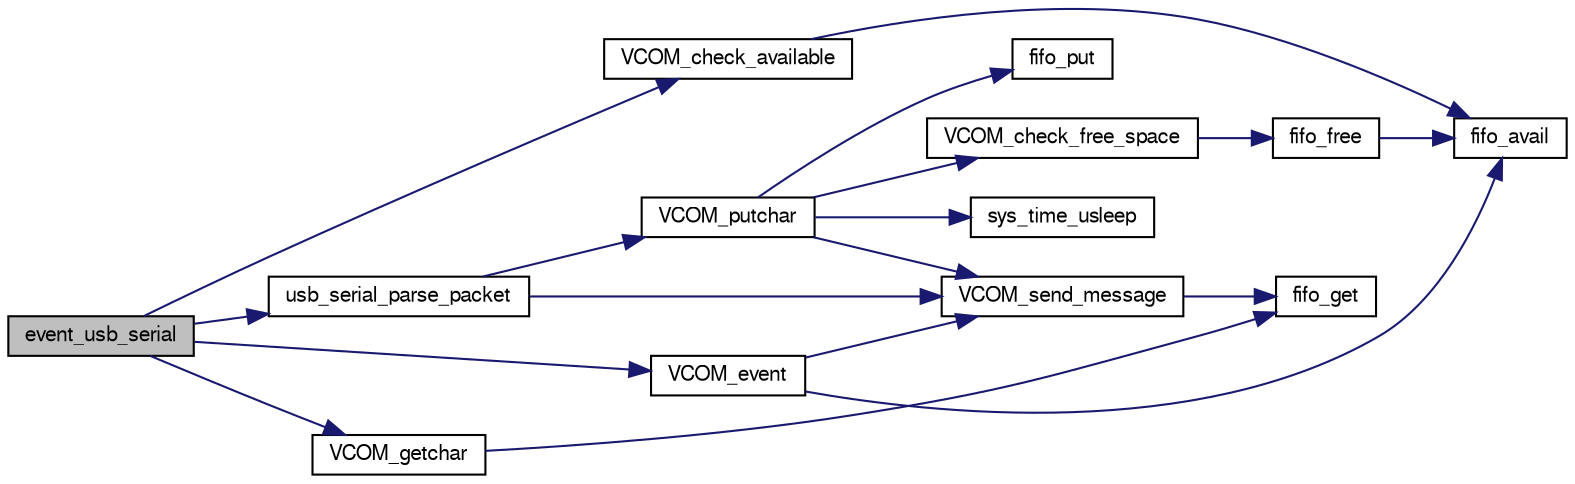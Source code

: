 digraph "event_usb_serial"
{
  edge [fontname="FreeSans",fontsize="10",labelfontname="FreeSans",labelfontsize="10"];
  node [fontname="FreeSans",fontsize="10",shape=record];
  rankdir="LR";
  Node1 [label="event_usb_serial",height=0.2,width=0.4,color="black", fillcolor="grey75", style="filled", fontcolor="black"];
  Node1 -> Node2 [color="midnightblue",fontsize="10",style="solid",fontname="FreeSans"];
  Node2 [label="usb_serial_parse_packet",height=0.2,width=0.4,color="black", fillcolor="white", style="filled",URL="$usb__serial__stm32__example2_8c.html#a4a15762007447868777bd94670fd6493",tooltip="Parse data from buffer Note that the function receives int, not char Because we want to be able to ca..."];
  Node2 -> Node3 [color="midnightblue",fontsize="10",style="solid",fontname="FreeSans"];
  Node3 [label="VCOM_putchar",height=0.2,width=0.4,color="black", fillcolor="white", style="filled",URL="$usb__ser__hw_8c.html#a19a213d00cf249a4d4d60dbf1a9907d3",tooltip="Writes one character to VCOM port fifo. "];
  Node3 -> Node4 [color="midnightblue",fontsize="10",style="solid",fontname="FreeSans"];
  Node4 [label="fifo_put",height=0.2,width=0.4,color="black", fillcolor="white", style="filled",URL="$usb__ser__hw_8c.html#ae3001fd8504f8ad30ee40a958da7bf0c"];
  Node3 -> Node5 [color="midnightblue",fontsize="10",style="solid",fontname="FreeSans"];
  Node5 [label="sys_time_usleep",height=0.2,width=0.4,color="black", fillcolor="white", style="filled",URL="$chibios_2mcu__periph_2sys__time__arch_8c.html#a74db3eed857f9c53bb67db256c12bc83",tooltip="sys_time_usleep(uint32_t us) "];
  Node3 -> Node6 [color="midnightblue",fontsize="10",style="solid",fontname="FreeSans"];
  Node6 [label="VCOM_check_free_space",height=0.2,width=0.4,color="black", fillcolor="white", style="filled",URL="$usb__ser__hw_8c.html#ae4318c752d87ae9cc59828f07ec04946",tooltip="Checks if buffer free in VCOM buffer. "];
  Node6 -> Node7 [color="midnightblue",fontsize="10",style="solid",fontname="FreeSans"];
  Node7 [label="fifo_free",height=0.2,width=0.4,color="black", fillcolor="white", style="filled",URL="$usb__ser__hw_8c.html#a1907098db4b59dda72fd85bfbef50248"];
  Node7 -> Node8 [color="midnightblue",fontsize="10",style="solid",fontname="FreeSans"];
  Node8 [label="fifo_avail",height=0.2,width=0.4,color="black", fillcolor="white", style="filled",URL="$usb__ser__hw_8c.html#a84f023b865546e5a8433a00db4f06972"];
  Node3 -> Node9 [color="midnightblue",fontsize="10",style="solid",fontname="FreeSans"];
  Node9 [label="VCOM_send_message",height=0.2,width=0.4,color="black", fillcolor="white", style="filled",URL="$usb__ser__hw_8c.html#aad17c325b3e7623c13d24b25fc42fe3b",tooltip="Send data from fifo right now. "];
  Node9 -> Node10 [color="midnightblue",fontsize="10",style="solid",fontname="FreeSans"];
  Node10 [label="fifo_get",height=0.2,width=0.4,color="black", fillcolor="white", style="filled",URL="$usb__ser__hw_8c.html#af7c4a574284a673dbccf3346e072ba50"];
  Node2 -> Node9 [color="midnightblue",fontsize="10",style="solid",fontname="FreeSans"];
  Node1 -> Node11 [color="midnightblue",fontsize="10",style="solid",fontname="FreeSans"];
  Node11 [label="VCOM_check_available",height=0.2,width=0.4,color="black", fillcolor="white", style="filled",URL="$usb__ser__hw_8c.html#a4cfafe558a6e594ce0638634e7cec7db",tooltip="Checks if data available in VCOM buffer. "];
  Node11 -> Node8 [color="midnightblue",fontsize="10",style="solid",fontname="FreeSans"];
  Node1 -> Node12 [color="midnightblue",fontsize="10",style="solid",fontname="FreeSans"];
  Node12 [label="VCOM_event",height=0.2,width=0.4,color="black", fillcolor="white", style="filled",URL="$usb__ser__hw_8c.html#a15c895e4456578b3ca2818c1e17c832a",tooltip="Poll usb (required by libopencm3). "];
  Node12 -> Node8 [color="midnightblue",fontsize="10",style="solid",fontname="FreeSans"];
  Node12 -> Node9 [color="midnightblue",fontsize="10",style="solid",fontname="FreeSans"];
  Node1 -> Node13 [color="midnightblue",fontsize="10",style="solid",fontname="FreeSans"];
  Node13 [label="VCOM_getchar",height=0.2,width=0.4,color="black", fillcolor="white", style="filled",URL="$usb__ser__hw_8c.html#a184633f63ad351d8e70857d9e5ba4a3e",tooltip="Reads one character from VCOM port. "];
  Node13 -> Node10 [color="midnightblue",fontsize="10",style="solid",fontname="FreeSans"];
}
